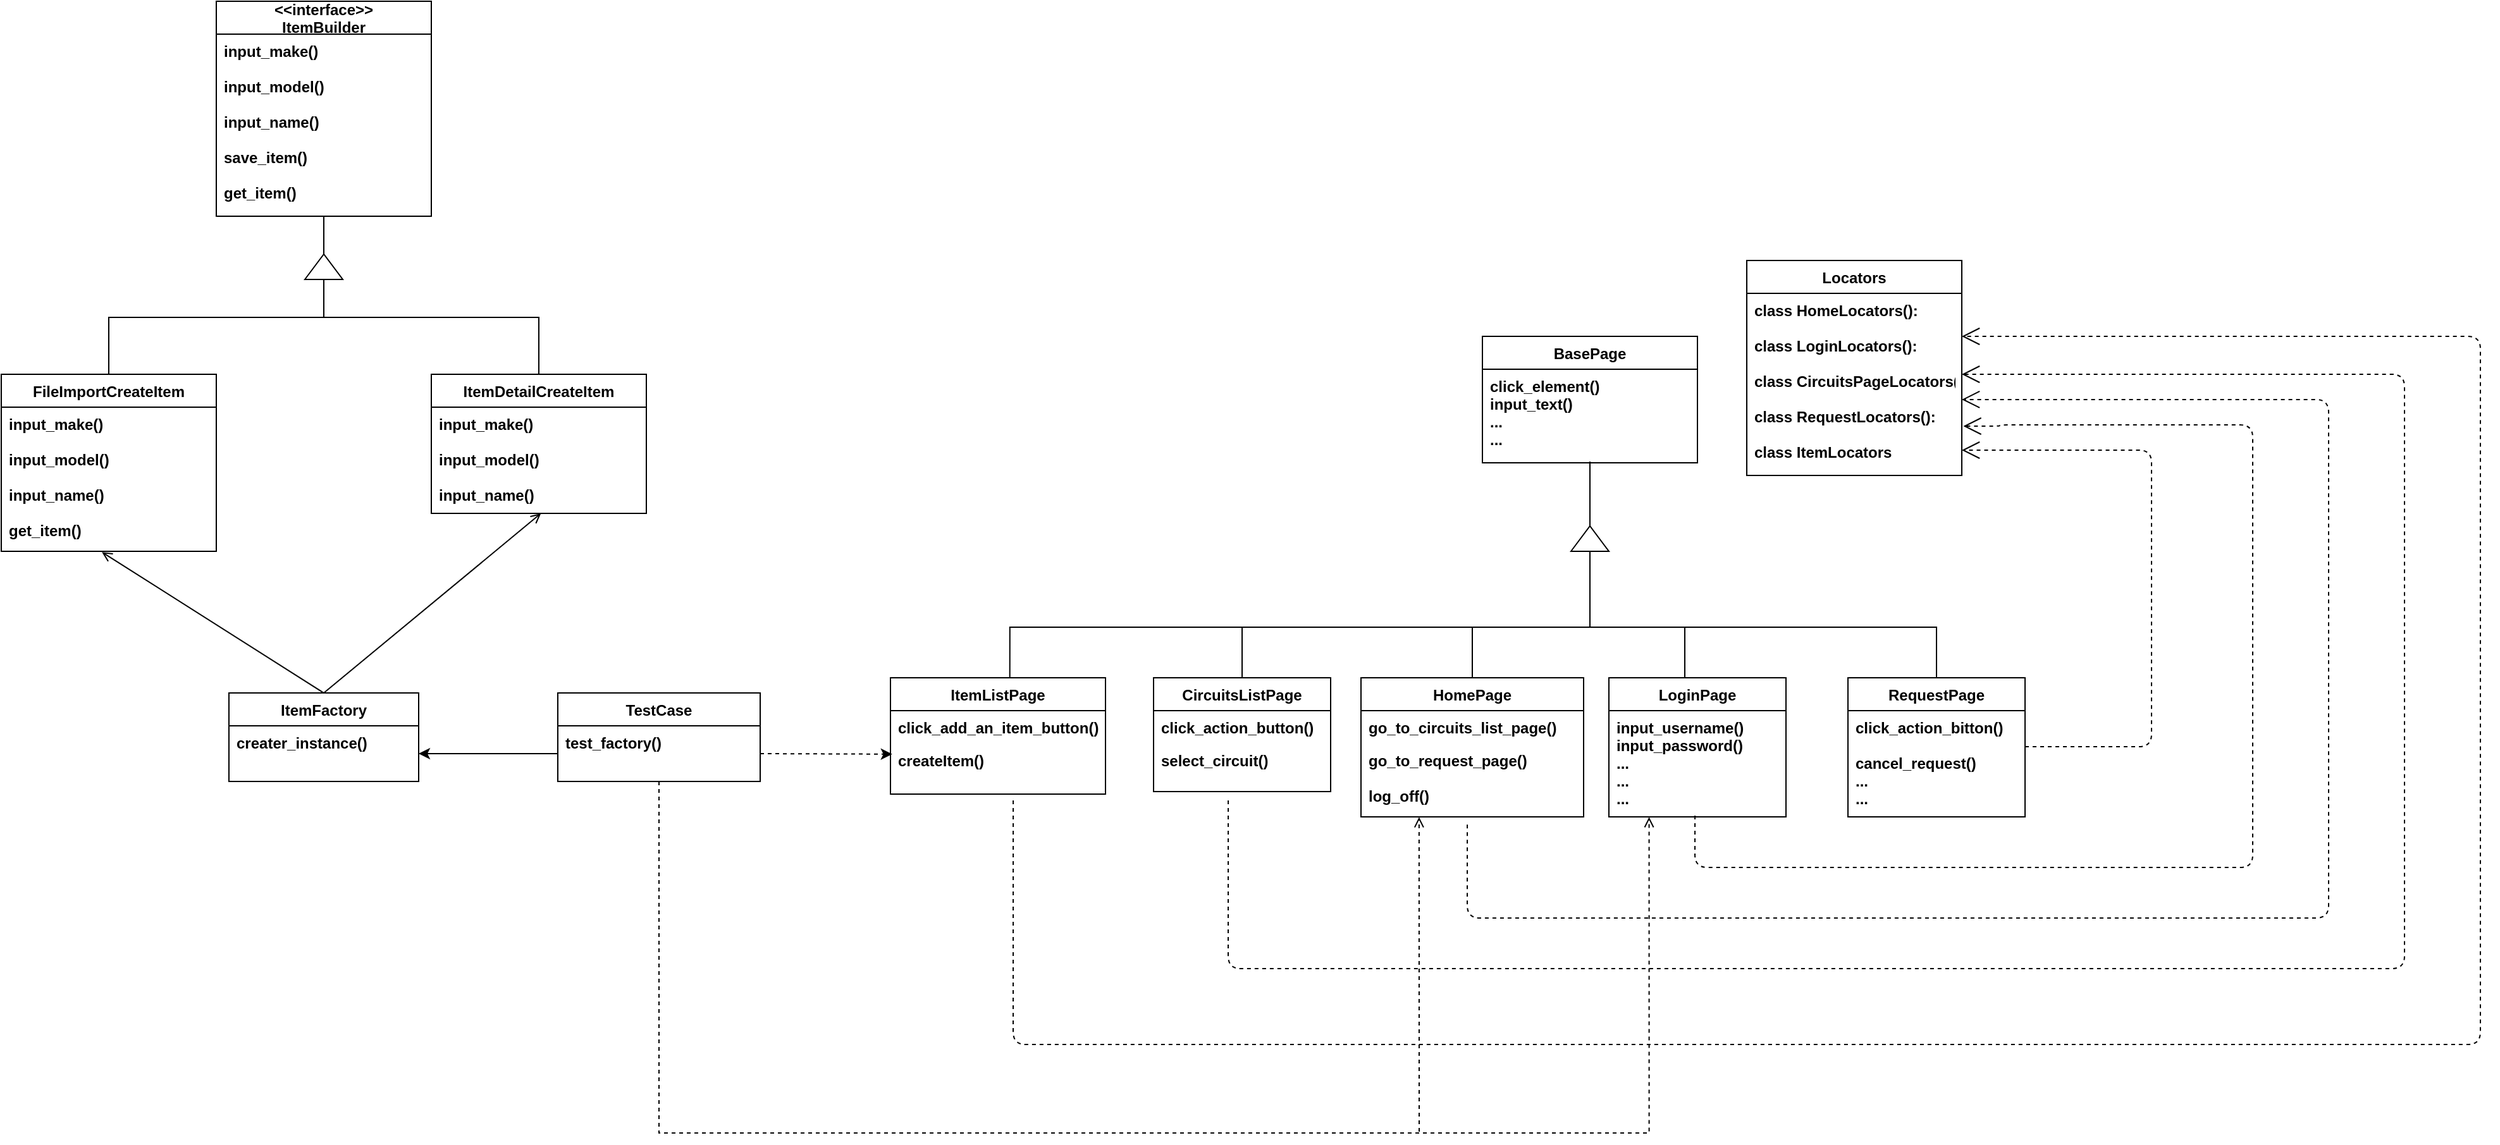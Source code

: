 <mxfile version="14.8.5" type="device"><diagram id="4IW99oj_bnChL84_jk3q" name="Page-1"><mxGraphModel dx="813" dy="1604" grid="1" gridSize="10" guides="1" tooltips="1" connect="1" arrows="1" fold="1" page="1" pageScale="1" pageWidth="827" pageHeight="1169" math="0" shadow="0"><root><mxCell id="0"/><mxCell id="1" parent="0"/><mxCell id="xro-mhXT7XUad4m1aazH-1" value="BasePage" style="swimlane;fontStyle=1;childLayout=stackLayout;horizontal=1;startSize=26;fillColor=none;horizontalStack=0;resizeParent=1;resizeParentMax=0;resizeLast=0;collapsible=1;marginBottom=0;" vertex="1" parent="1"><mxGeometry x="1711" y="245" width="170" height="100" as="geometry"/></mxCell><mxCell id="xro-mhXT7XUad4m1aazH-2" value="click_element()&#10;input_text()&#10;...&#10;..." style="text;strokeColor=none;fillColor=none;align=left;verticalAlign=top;spacingLeft=4;spacingRight=4;overflow=hidden;rotatable=0;points=[[0,0.5],[1,0.5]];portConstraint=eastwest;fontStyle=1" vertex="1" parent="xro-mhXT7XUad4m1aazH-1"><mxGeometry y="26" width="170" height="74" as="geometry"/></mxCell><mxCell id="xro-mhXT7XUad4m1aazH-3" style="edgeStyle=orthogonalEdgeStyle;rounded=0;orthogonalLoop=1;jettySize=auto;html=1;entryX=0;entryY=0.5;entryDx=0;entryDy=0;endArrow=none;endFill=0;exitX=0.5;exitY=0;exitDx=0;exitDy=0;" edge="1" parent="1" source="xro-mhXT7XUad4m1aazH-4" target="xro-mhXT7XUad4m1aazH-22"><mxGeometry relative="1" as="geometry"><Array as="points"><mxPoint x="1521" y="475"/></Array></mxGeometry></mxCell><mxCell id="xro-mhXT7XUad4m1aazH-4" value="CircuitsListPage" style="swimlane;fontStyle=1;childLayout=stackLayout;horizontal=1;startSize=26;fillColor=none;horizontalStack=0;resizeParent=1;resizeParentMax=0;resizeLast=0;collapsible=1;marginBottom=0;align=center;" vertex="1" parent="1"><mxGeometry x="1451" y="515" width="140" height="90" as="geometry"/></mxCell><mxCell id="xro-mhXT7XUad4m1aazH-5" value="click_action_button()" style="text;strokeColor=none;fillColor=none;align=left;verticalAlign=top;spacingLeft=4;spacingRight=4;overflow=hidden;rotatable=0;points=[[0,0.5],[1,0.5]];portConstraint=eastwest;fontStyle=1" vertex="1" parent="xro-mhXT7XUad4m1aazH-4"><mxGeometry y="26" width="140" height="26" as="geometry"/></mxCell><mxCell id="xro-mhXT7XUad4m1aazH-6" value="select_circuit()" style="text;strokeColor=none;fillColor=none;align=left;verticalAlign=top;spacingLeft=4;spacingRight=4;overflow=hidden;rotatable=0;points=[[0,0.5],[1,0.5]];portConstraint=eastwest;fontStyle=1" vertex="1" parent="xro-mhXT7XUad4m1aazH-4"><mxGeometry y="52" width="140" height="38" as="geometry"/></mxCell><mxCell id="xro-mhXT7XUad4m1aazH-7" style="edgeStyle=orthogonalEdgeStyle;rounded=0;orthogonalLoop=1;jettySize=auto;html=1;entryX=0;entryY=0.5;entryDx=0;entryDy=0;endArrow=none;endFill=0;" edge="1" parent="1" source="xro-mhXT7XUad4m1aazH-8" target="xro-mhXT7XUad4m1aazH-22"><mxGeometry relative="1" as="geometry"><Array as="points"><mxPoint x="1703" y="475"/></Array></mxGeometry></mxCell><mxCell id="xro-mhXT7XUad4m1aazH-8" value="HomePage" style="swimlane;fontStyle=1;childLayout=stackLayout;horizontal=1;startSize=26;fillColor=none;horizontalStack=0;resizeParent=1;resizeParentMax=0;resizeLast=0;collapsible=1;marginBottom=0;align=center;" vertex="1" parent="1"><mxGeometry x="1615" y="515" width="176" height="110" as="geometry"/></mxCell><mxCell id="xro-mhXT7XUad4m1aazH-9" value="go_to_circuits_list_page()" style="text;strokeColor=none;fillColor=none;align=left;verticalAlign=top;spacingLeft=4;spacingRight=4;overflow=hidden;rotatable=0;points=[[0,0.5],[1,0.5]];portConstraint=eastwest;fontStyle=1" vertex="1" parent="xro-mhXT7XUad4m1aazH-8"><mxGeometry y="26" width="176" height="26" as="geometry"/></mxCell><mxCell id="xro-mhXT7XUad4m1aazH-10" value="go_to_request_page()&#10;&#10;log_off()" style="text;strokeColor=none;fillColor=none;align=left;verticalAlign=top;spacingLeft=4;spacingRight=4;overflow=hidden;rotatable=0;points=[[0,0.5],[1,0.5]];portConstraint=eastwest;fontStyle=1" vertex="1" parent="xro-mhXT7XUad4m1aazH-8"><mxGeometry y="52" width="176" height="58" as="geometry"/></mxCell><mxCell id="xro-mhXT7XUad4m1aazH-11" value="LoginPage" style="swimlane;fontStyle=1;childLayout=stackLayout;horizontal=1;startSize=26;fillColor=none;horizontalStack=0;resizeParent=1;resizeParentMax=0;resizeLast=0;collapsible=1;marginBottom=0;align=center;" vertex="1" parent="1"><mxGeometry x="1811" y="515" width="140" height="110" as="geometry"/></mxCell><mxCell id="xro-mhXT7XUad4m1aazH-12" value="input_username()&#10;input_password()&#10;...&#10;...&#10;..." style="text;strokeColor=none;fillColor=none;align=left;verticalAlign=top;spacingLeft=4;spacingRight=4;overflow=hidden;rotatable=0;points=[[0,0.5],[1,0.5]];portConstraint=eastwest;fontStyle=1" vertex="1" parent="xro-mhXT7XUad4m1aazH-11"><mxGeometry y="26" width="140" height="84" as="geometry"/></mxCell><mxCell id="xro-mhXT7XUad4m1aazH-13" style="edgeStyle=orthogonalEdgeStyle;rounded=0;orthogonalLoop=1;jettySize=auto;html=1;entryX=0.5;entryY=0;entryDx=0;entryDy=0;align=center;endArrow=none;endFill=0;" edge="1" parent="1" source="xro-mhXT7XUad4m1aazH-22"><mxGeometry relative="1" as="geometry"><Array as="points"><mxPoint x="1871" y="475"/><mxPoint x="1871" y="515"/></Array><mxPoint x="1681" y="475" as="sourcePoint"/><mxPoint x="1831" y="515" as="targetPoint"/></mxGeometry></mxCell><mxCell id="xro-mhXT7XUad4m1aazH-14" value="Locators" style="swimlane;fontStyle=1;childLayout=stackLayout;horizontal=1;startSize=26;fillColor=none;horizontalStack=0;resizeParent=1;resizeParentMax=0;resizeLast=0;collapsible=1;marginBottom=0;" vertex="1" parent="1"><mxGeometry x="1920" y="185" width="170" height="170" as="geometry"/></mxCell><mxCell id="xro-mhXT7XUad4m1aazH-15" value="class HomeLocators():&#10;&#10;class LoginLocators():&#10;&#10;class CircuitsPageLocators():&#10;&#10;class RequestLocators():&#10;&#10;class ItemLocators" style="text;strokeColor=none;fillColor=none;align=left;verticalAlign=top;spacingLeft=4;spacingRight=4;overflow=hidden;rotatable=0;points=[[0,0.5],[1,0.5]];portConstraint=eastwest;fontStyle=1" vertex="1" parent="xro-mhXT7XUad4m1aazH-14"><mxGeometry y="26" width="170" height="144" as="geometry"/></mxCell><mxCell id="xro-mhXT7XUad4m1aazH-16" style="edgeStyle=orthogonalEdgeStyle;rounded=0;orthogonalLoop=1;jettySize=auto;html=1;entryX=0;entryY=0.5;entryDx=0;entryDy=0;endArrow=none;endFill=0;" edge="1" parent="1" source="xro-mhXT7XUad4m1aazH-17" target="xro-mhXT7XUad4m1aazH-22"><mxGeometry relative="1" as="geometry"><Array as="points"><mxPoint x="2070" y="475"/><mxPoint x="1796" y="475"/></Array></mxGeometry></mxCell><mxCell id="xro-mhXT7XUad4m1aazH-17" value="RequestPage" style="swimlane;fontStyle=1;childLayout=stackLayout;horizontal=1;startSize=26;fillColor=none;horizontalStack=0;resizeParent=1;resizeParentMax=0;resizeLast=0;collapsible=1;marginBottom=0;align=center;" vertex="1" parent="1"><mxGeometry x="2000" y="515" width="140" height="110" as="geometry"/></mxCell><mxCell id="xro-mhXT7XUad4m1aazH-18" value="click_action_bitton()&#10;&#10;cancel_request()&#10;...&#10;..." style="text;strokeColor=none;fillColor=none;align=left;verticalAlign=top;spacingLeft=4;spacingRight=4;overflow=hidden;rotatable=0;points=[[0,0.5],[1,0.5]];portConstraint=eastwest;fontStyle=1" vertex="1" parent="xro-mhXT7XUad4m1aazH-17"><mxGeometry y="26" width="140" height="84" as="geometry"/></mxCell><mxCell id="xro-mhXT7XUad4m1aazH-19" value="" style="endArrow=open;endSize=12;dashed=1;html=1;edgeStyle=orthogonalEdgeStyle;" edge="1" parent="1"><mxGeometry width="160" relative="1" as="geometry"><mxPoint x="2140" y="569.5" as="sourcePoint"/><mxPoint x="2090" y="335" as="targetPoint"/><Array as="points"><mxPoint x="2240" y="570"/><mxPoint x="2240" y="335"/><mxPoint x="2090" y="335"/></Array></mxGeometry></mxCell><mxCell id="xro-mhXT7XUad4m1aazH-20" value="" style="endArrow=open;endSize=12;dashed=1;html=1;edgeStyle=orthogonalEdgeStyle;exitX=0.486;exitY=0.988;exitDx=0;exitDy=0;exitPerimeter=0;entryX=1.007;entryY=0.726;entryDx=0;entryDy=0;entryPerimeter=0;" edge="1" parent="1" source="xro-mhXT7XUad4m1aazH-12" target="xro-mhXT7XUad4m1aazH-15"><mxGeometry width="160" relative="1" as="geometry"><mxPoint x="2052.5" y="836.5" as="sourcePoint"/><mxPoint x="2120" y="325" as="targetPoint"/><Array as="points"><mxPoint x="1879" y="665"/><mxPoint x="2320" y="665"/><mxPoint x="2320" y="315"/><mxPoint x="2120" y="315"/><mxPoint x="2120" y="316"/><mxPoint x="2091" y="316"/></Array></mxGeometry></mxCell><mxCell id="xro-mhXT7XUad4m1aazH-21" style="edgeStyle=orthogonalEdgeStyle;rounded=0;orthogonalLoop=1;jettySize=auto;html=1;entryX=0.5;entryY=0.986;entryDx=0;entryDy=0;entryPerimeter=0;endArrow=none;endFill=0;" edge="1" parent="1" source="xro-mhXT7XUad4m1aazH-22" target="xro-mhXT7XUad4m1aazH-2"><mxGeometry relative="1" as="geometry"/></mxCell><mxCell id="xro-mhXT7XUad4m1aazH-22" value="" style="triangle;whiteSpace=wrap;html=1;fontSize=19;direction=north;" vertex="1" parent="1"><mxGeometry x="1781" y="395" width="30" height="20" as="geometry"/></mxCell><mxCell id="xro-mhXT7XUad4m1aazH-23" value="" style="endArrow=open;endSize=12;dashed=1;html=1;edgeStyle=orthogonalEdgeStyle;exitX=0.486;exitY=0.988;exitDx=0;exitDy=0;exitPerimeter=0;" edge="1" parent="1"><mxGeometry width="160" relative="1" as="geometry"><mxPoint x="1510.04" y="612.062" as="sourcePoint"/><mxPoint x="2090" y="275" as="targetPoint"/><Array as="points"><mxPoint x="1510" y="745"/><mxPoint x="2440" y="745"/><mxPoint x="2440" y="275"/><mxPoint x="2090" y="275"/></Array></mxGeometry></mxCell><mxCell id="xro-mhXT7XUad4m1aazH-24" value="" style="endArrow=open;endSize=12;dashed=1;html=1;edgeStyle=orthogonalEdgeStyle;exitX=0.486;exitY=0.988;exitDx=0;exitDy=0;exitPerimeter=0;entryX=1;entryY=0.583;entryDx=0;entryDy=0;entryPerimeter=0;" edge="1" parent="1" target="xro-mhXT7XUad4m1aazH-15"><mxGeometry width="160" relative="1" as="geometry"><mxPoint x="1699.04" y="631.092" as="sourcePoint"/><mxPoint x="2090" y="265" as="targetPoint"/><Array as="points"><mxPoint x="1699" y="705"/><mxPoint x="2380" y="705"/><mxPoint x="2380" y="295"/></Array></mxGeometry></mxCell><mxCell id="xro-mhXT7XUad4m1aazH-25" style="edgeStyle=orthogonalEdgeStyle;rounded=0;orthogonalLoop=1;jettySize=auto;html=1;endArrow=none;endFill=0;exitX=0.555;exitY=-0.004;exitDx=0;exitDy=0;exitPerimeter=0;" edge="1" parent="1" source="xro-mhXT7XUad4m1aazH-26"><mxGeometry relative="1" as="geometry"><mxPoint x="1530" y="475" as="targetPoint"/><Array as="points"><mxPoint x="1337" y="475"/></Array></mxGeometry></mxCell><mxCell id="xro-mhXT7XUad4m1aazH-26" value="ItemListPage" style="swimlane;fontStyle=1;childLayout=stackLayout;horizontal=1;startSize=26;fillColor=none;horizontalStack=0;resizeParent=1;resizeParentMax=0;resizeLast=0;collapsible=1;marginBottom=0;align=center;" vertex="1" parent="1"><mxGeometry x="1243" y="515" width="170" height="92" as="geometry"/></mxCell><mxCell id="xro-mhXT7XUad4m1aazH-27" value="click_add_an_item_button()" style="text;strokeColor=none;fillColor=none;align=left;verticalAlign=top;spacingLeft=4;spacingRight=4;overflow=hidden;rotatable=0;points=[[0,0.5],[1,0.5]];portConstraint=eastwest;fontStyle=1" vertex="1" parent="xro-mhXT7XUad4m1aazH-26"><mxGeometry y="26" width="170" height="26" as="geometry"/></mxCell><mxCell id="xro-mhXT7XUad4m1aazH-28" value="createItem()" style="text;strokeColor=none;fillColor=none;align=left;verticalAlign=top;spacingLeft=4;spacingRight=4;overflow=hidden;rotatable=0;points=[[0,0.5],[1,0.5]];portConstraint=eastwest;fontStyle=1" vertex="1" parent="xro-mhXT7XUad4m1aazH-26"><mxGeometry y="52" width="170" height="40" as="geometry"/></mxCell><mxCell id="xro-mhXT7XUad4m1aazH-29" value="" style="endArrow=open;endSize=12;dashed=1;html=1;edgeStyle=orthogonalEdgeStyle;exitX=0.486;exitY=0.988;exitDx=0;exitDy=0;exitPerimeter=0;" edge="1" parent="1" target="xro-mhXT7XUad4m1aazH-15"><mxGeometry width="160" relative="1" as="geometry"><mxPoint x="1340.04" y="612.062" as="sourcePoint"/><mxPoint x="2100" y="215" as="targetPoint"/><Array as="points"><mxPoint x="1340" y="805"/><mxPoint x="2500" y="805"/><mxPoint x="2500" y="245"/></Array></mxGeometry></mxCell><mxCell id="xro-mhXT7XUad4m1aazH-30" value="&lt;&lt;interface&gt;&gt;&#10;ItemBuilder" style="swimlane;fontStyle=1;childLayout=stackLayout;horizontal=1;startSize=26;fillColor=none;horizontalStack=0;resizeParent=1;resizeParentMax=0;resizeLast=0;collapsible=1;marginBottom=0;align=center;" vertex="1" parent="1"><mxGeometry x="710" y="-20" width="170" height="170" as="geometry"/></mxCell><mxCell id="xro-mhXT7XUad4m1aazH-31" value="input_make()&#10;&#10;input_model()&#10;&#10;input_name()&#10;&#10;save_item()&#10;&#10;get_item()" style="text;strokeColor=none;fillColor=none;align=left;verticalAlign=top;spacingLeft=4;spacingRight=4;overflow=hidden;rotatable=0;points=[[0,0.5],[1,0.5]];portConstraint=eastwest;fontStyle=1" vertex="1" parent="xro-mhXT7XUad4m1aazH-30"><mxGeometry y="26" width="170" height="144" as="geometry"/></mxCell><mxCell id="xro-mhXT7XUad4m1aazH-32" style="edgeStyle=orthogonalEdgeStyle;rounded=0;orthogonalLoop=1;jettySize=auto;html=1;endArrow=none;endFill=0;" edge="1" parent="1" source="xro-mhXT7XUad4m1aazH-33" target="xro-mhXT7XUad4m1aazH-31"><mxGeometry relative="1" as="geometry"><Array as="points"><mxPoint x="625" y="230"/><mxPoint x="795" y="230"/></Array></mxGeometry></mxCell><mxCell id="xro-mhXT7XUad4m1aazH-33" value="FileImportCreateItem" style="swimlane;fontStyle=1;childLayout=stackLayout;horizontal=1;startSize=26;fillColor=none;horizontalStack=0;resizeParent=1;resizeParentMax=0;resizeLast=0;collapsible=1;marginBottom=0;align=center;" vertex="1" parent="1"><mxGeometry x="540" y="275" width="170" height="140" as="geometry"/></mxCell><mxCell id="xro-mhXT7XUad4m1aazH-34" value="input_make()&#10;&#10;input_model()&#10;&#10;input_name()&#10;&#10;get_item()" style="text;strokeColor=none;fillColor=none;align=left;verticalAlign=top;spacingLeft=4;spacingRight=4;overflow=hidden;rotatable=0;points=[[0,0.5],[1,0.5]];portConstraint=eastwest;fontStyle=1" vertex="1" parent="xro-mhXT7XUad4m1aazH-33"><mxGeometry y="26" width="170" height="114" as="geometry"/></mxCell><mxCell id="xro-mhXT7XUad4m1aazH-35" style="edgeStyle=orthogonalEdgeStyle;rounded=0;orthogonalLoop=1;jettySize=auto;html=1;exitX=0.5;exitY=0;exitDx=0;exitDy=0;endArrow=none;endFill=0;" edge="1" parent="1" source="xro-mhXT7XUad4m1aazH-36"><mxGeometry relative="1" as="geometry"><mxPoint x="940" y="230" as="targetPoint"/><Array as="points"><mxPoint x="965" y="230"/></Array></mxGeometry></mxCell><mxCell id="xro-mhXT7XUad4m1aazH-36" value="ItemDetailCreateItem" style="swimlane;fontStyle=1;childLayout=stackLayout;horizontal=1;startSize=26;fillColor=none;horizontalStack=0;resizeParent=1;resizeParentMax=0;resizeLast=0;collapsible=1;marginBottom=0;align=center;" vertex="1" parent="1"><mxGeometry x="880" y="275" width="170" height="110" as="geometry"/></mxCell><mxCell id="xro-mhXT7XUad4m1aazH-37" value="input_make()&#10;&#10;input_model()&#10;&#10;input_name()" style="text;strokeColor=none;fillColor=none;align=left;verticalAlign=top;spacingLeft=4;spacingRight=4;overflow=hidden;rotatable=0;points=[[0,0.5],[1,0.5]];portConstraint=eastwest;fontStyle=1" vertex="1" parent="xro-mhXT7XUad4m1aazH-36"><mxGeometry y="26" width="170" height="84" as="geometry"/></mxCell><mxCell id="xro-mhXT7XUad4m1aazH-38" value="" style="triangle;whiteSpace=wrap;html=1;fontSize=19;direction=north;" vertex="1" parent="1"><mxGeometry x="780" y="180" width="30" height="20" as="geometry"/></mxCell><mxCell id="xro-mhXT7XUad4m1aazH-39" value="" style="endArrow=none;html=1;rounded=0;" edge="1" parent="1"><mxGeometry width="50" height="50" relative="1" as="geometry"><mxPoint x="790" y="230" as="sourcePoint"/><mxPoint x="940" y="230" as="targetPoint"/></mxGeometry></mxCell><mxCell id="xro-mhXT7XUad4m1aazH-40" style="edgeStyle=orthogonalEdgeStyle;rounded=0;orthogonalLoop=1;jettySize=auto;html=1;entryX=0.227;entryY=1.002;entryDx=0;entryDy=0;entryPerimeter=0;endArrow=open;endFill=0;dashed=1;" edge="1" parent="1" source="xro-mhXT7XUad4m1aazH-41" target="xro-mhXT7XUad4m1aazH-12"><mxGeometry relative="1" as="geometry"><Array as="points"><mxPoint x="1060" y="875"/><mxPoint x="1843" y="875"/></Array></mxGeometry></mxCell><mxCell id="xro-mhXT7XUad4m1aazH-41" value="TestCase" style="swimlane;fontStyle=1;childLayout=stackLayout;horizontal=1;startSize=26;fillColor=none;horizontalStack=0;resizeParent=1;resizeParentMax=0;resizeLast=0;collapsible=1;marginBottom=0;align=center;" vertex="1" parent="1"><mxGeometry x="980" y="527" width="160" height="70" as="geometry"/></mxCell><mxCell id="xro-mhXT7XUad4m1aazH-42" value="test_factory()" style="text;strokeColor=none;fillColor=none;align=left;verticalAlign=top;spacingLeft=4;spacingRight=4;overflow=hidden;rotatable=0;points=[[0,0.5],[1,0.5]];portConstraint=eastwest;fontStyle=1" vertex="1" parent="xro-mhXT7XUad4m1aazH-41"><mxGeometry y="26" width="160" height="44" as="geometry"/></mxCell><mxCell id="xro-mhXT7XUad4m1aazH-43" style="rounded=0;orthogonalLoop=1;jettySize=auto;html=1;endArrow=open;endFill=0;entryX=0.468;entryY=1.005;entryDx=0;entryDy=0;entryPerimeter=0;exitX=0.5;exitY=0;exitDx=0;exitDy=0;" edge="1" parent="1" source="xro-mhXT7XUad4m1aazH-45" target="xro-mhXT7XUad4m1aazH-34"><mxGeometry relative="1" as="geometry"><mxPoint x="750" y="475" as="targetPoint"/></mxGeometry></mxCell><mxCell id="xro-mhXT7XUad4m1aazH-44" style="edgeStyle=none;rounded=0;orthogonalLoop=1;jettySize=auto;html=1;entryX=0.51;entryY=1;entryDx=0;entryDy=0;entryPerimeter=0;endArrow=open;endFill=0;exitX=0.5;exitY=0;exitDx=0;exitDy=0;" edge="1" parent="1" source="xro-mhXT7XUad4m1aazH-45" target="xro-mhXT7XUad4m1aazH-37"><mxGeometry relative="1" as="geometry"/></mxCell><mxCell id="xro-mhXT7XUad4m1aazH-45" value="ItemFactory" style="swimlane;fontStyle=1;childLayout=stackLayout;horizontal=1;startSize=26;fillColor=none;horizontalStack=0;resizeParent=1;resizeParentMax=0;resizeLast=0;collapsible=1;marginBottom=0;align=center;" vertex="1" parent="1"><mxGeometry x="720" y="527" width="150" height="70" as="geometry"/></mxCell><mxCell id="xro-mhXT7XUad4m1aazH-46" value="creater_instance()" style="text;strokeColor=none;fillColor=none;align=left;verticalAlign=top;spacingLeft=4;spacingRight=4;overflow=hidden;rotatable=0;points=[[0,0.5],[1,0.5]];portConstraint=eastwest;fontStyle=1" vertex="1" parent="xro-mhXT7XUad4m1aazH-45"><mxGeometry y="26" width="150" height="44" as="geometry"/></mxCell><mxCell id="xro-mhXT7XUad4m1aazH-47" value="" style="endArrow=classic;html=1;rounded=0;exitX=1;exitY=0.5;exitDx=0;exitDy=0;entryX=0.008;entryY=0.21;entryDx=0;entryDy=0;entryPerimeter=0;dashed=1;" edge="1" parent="1" source="xro-mhXT7XUad4m1aazH-42" target="xro-mhXT7XUad4m1aazH-28"><mxGeometry width="50" height="50" relative="1" as="geometry"><mxPoint x="950" y="805" as="sourcePoint"/><mxPoint x="1000" y="755" as="targetPoint"/></mxGeometry></mxCell><mxCell id="xro-mhXT7XUad4m1aazH-48" value="" style="endArrow=classic;html=1;rounded=0;exitX=0;exitY=0.5;exitDx=0;exitDy=0;entryX=1;entryY=0.5;entryDx=0;entryDy=0;" edge="1" parent="1" source="xro-mhXT7XUad4m1aazH-42" target="xro-mhXT7XUad4m1aazH-46"><mxGeometry width="50" height="50" relative="1" as="geometry"><mxPoint x="1030" y="807" as="sourcePoint"/><mxPoint x="1080" y="757" as="targetPoint"/></mxGeometry></mxCell><mxCell id="xro-mhXT7XUad4m1aazH-49" value="" style="endArrow=open;html=1;rounded=0;entryX=0.261;entryY=1.003;entryDx=0;entryDy=0;entryPerimeter=0;dashed=1;endFill=0;" edge="1" parent="1" target="xro-mhXT7XUad4m1aazH-10"><mxGeometry width="50" height="50" relative="1" as="geometry"><mxPoint x="1661" y="874" as="sourcePoint"/><mxPoint x="1711" y="827" as="targetPoint"/></mxGeometry></mxCell></root></mxGraphModel></diagram></mxfile>